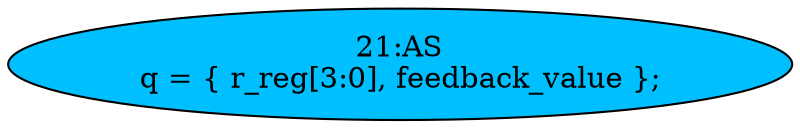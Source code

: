 strict digraph "" {
	node [label="\N"];
	"21:AS"	[ast="<pyverilog.vparser.ast.Assign object at 0x7f2da50a1dd0>",
		def_var="['q']",
		fillcolor=deepskyblue,
		label="21:AS
q = { r_reg[3:0], feedback_value };",
		statements="[]",
		style=filled,
		typ=Assign,
		use_var="['r_reg', 'feedback_value']"];
}
